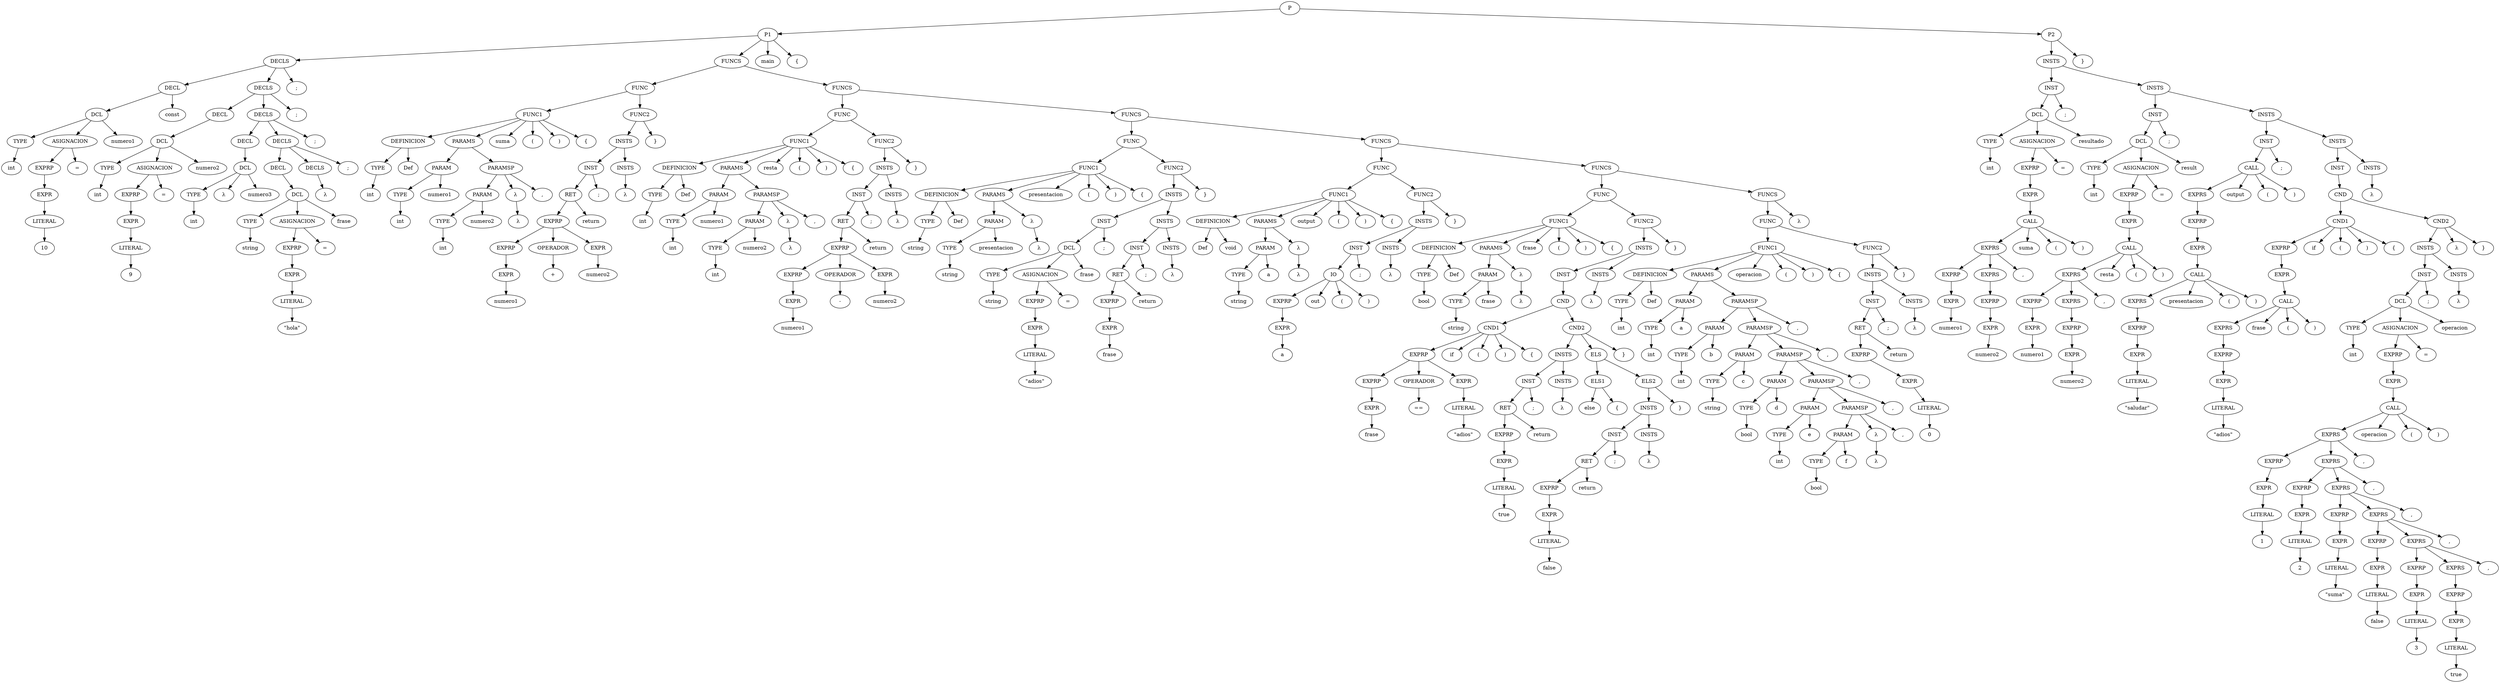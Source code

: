 strict digraph G {
  s0 [ label="TYPE" ];
  s1 [ label="int" ];
  s2 [ label="LITERAL" ];
  s3 [ label="10" ];
  s4 [ label="EXPR" ];
  s5 [ label="EXPRP" ];
  s6 [ label="ASIGNACION" ];
  s7 [ label="=" ];
  s8 [ label="DCL" ];
  s9 [ label="numero1" ];
  s10 [ label="DECL" ];
  s11 [ label="const" ];
  s12 [ label="TYPE" ];
  s13 [ label="int" ];
  s14 [ label="LITERAL" ];
  s15 [ label="9" ];
  s16 [ label="EXPR" ];
  s17 [ label="EXPRP" ];
  s18 [ label="ASIGNACION" ];
  s19 [ label="=" ];
  s20 [ label="DCL" ];
  s21 [ label="numero2" ];
  s22 [ label="DECL" ];
  s23 [ label="TYPE" ];
  s24 [ label="int" ];
  s25 [ label="λ" ];
  s26 [ label="DCL" ];
  s27 [ label="numero3" ];
  s28 [ label="DECL" ];
  s29 [ label="TYPE" ];
  s30 [ label="string" ];
  s31 [ label="LITERAL" ];
  s32 [ label="\"hola\"" ];
  s33 [ label="EXPR" ];
  s34 [ label="EXPRP" ];
  s35 [ label="ASIGNACION" ];
  s36 [ label="=" ];
  s37 [ label="DCL" ];
  s38 [ label="frase" ];
  s39 [ label="DECL" ];
  s40 [ label="DECLS" ];
  s41 [ label="λ" ];
  s42 [ label="DECLS" ];
  s43 [ label=";" ];
  s44 [ label="DECLS" ];
  s45 [ label=";" ];
  s46 [ label="DECLS" ];
  s47 [ label=";" ];
  s48 [ label="DECLS" ];
  s49 [ label=";" ];
  s50 [ label="TYPE" ];
  s51 [ label="int" ];
  s52 [ label="DEFINICION" ];
  s53 [ label="Def" ];
  s54 [ label="TYPE" ];
  s55 [ label="int" ];
  s56 [ label="PARAM" ];
  s57 [ label="numero1" ];
  s58 [ label="TYPE" ];
  s59 [ label="int" ];
  s60 [ label="PARAM" ];
  s61 [ label="numero2" ];
  s62 [ label="λ" ];
  s63 [ label="λ" ];
  s64 [ label="PARAMSP" ];
  s65 [ label="," ];
  s66 [ label="PARAMS" ];
  s67 [ label="FUNC1" ];
  s68 [ label="suma" ];
  s69 [ label="(" ];
  s70 [ label=")" ];
  s71 [ label="{" ];
  s72 [ label="EXPR" ];
  s73 [ label="numero1" ];
  s74 [ label="EXPRP" ];
  s75 [ label="OPERADOR" ];
  s76 [ label="+" ];
  s77 [ label="EXPR" ];
  s78 [ label="numero2" ];
  s79 [ label="EXPRP" ];
  s80 [ label="RET" ];
  s81 [ label="return" ];
  s82 [ label="INST" ];
  s83 [ label=";" ];
  s84 [ label="INSTS" ];
  s85 [ label="λ" ];
  s86 [ label="INSTS" ];
  s87 [ label="FUNC2" ];
  s88 [ label="}" ];
  s89 [ label="FUNC" ];
  s90 [ label="TYPE" ];
  s91 [ label="int" ];
  s92 [ label="DEFINICION" ];
  s93 [ label="Def" ];
  s94 [ label="TYPE" ];
  s95 [ label="int" ];
  s96 [ label="PARAM" ];
  s97 [ label="numero1" ];
  s98 [ label="TYPE" ];
  s99 [ label="int" ];
  s100 [ label="PARAM" ];
  s101 [ label="numero2" ];
  s102 [ label="λ" ];
  s103 [ label="λ" ];
  s104 [ label="PARAMSP" ];
  s105 [ label="," ];
  s106 [ label="PARAMS" ];
  s107 [ label="FUNC1" ];
  s108 [ label="resta" ];
  s109 [ label="(" ];
  s110 [ label=")" ];
  s111 [ label="{" ];
  s112 [ label="EXPR" ];
  s113 [ label="numero1" ];
  s114 [ label="EXPRP" ];
  s115 [ label="OPERADOR" ];
  s116 [ label="-" ];
  s117 [ label="EXPR" ];
  s118 [ label="numero2" ];
  s119 [ label="EXPRP" ];
  s120 [ label="RET" ];
  s121 [ label="return" ];
  s122 [ label="INST" ];
  s123 [ label=";" ];
  s124 [ label="INSTS" ];
  s125 [ label="λ" ];
  s126 [ label="INSTS" ];
  s127 [ label="FUNC2" ];
  s128 [ label="}" ];
  s129 [ label="FUNC" ];
  s130 [ label="TYPE" ];
  s131 [ label="string" ];
  s132 [ label="DEFINICION" ];
  s133 [ label="Def" ];
  s134 [ label="TYPE" ];
  s135 [ label="string" ];
  s136 [ label="PARAM" ];
  s137 [ label="presentacion" ];
  s138 [ label="λ" ];
  s139 [ label="λ" ];
  s140 [ label="PARAMS" ];
  s141 [ label="FUNC1" ];
  s142 [ label="presentacion" ];
  s143 [ label="(" ];
  s144 [ label=")" ];
  s145 [ label="{" ];
  s146 [ label="TYPE" ];
  s147 [ label="string" ];
  s148 [ label="LITERAL" ];
  s149 [ label="\"adios\"" ];
  s150 [ label="EXPR" ];
  s151 [ label="EXPRP" ];
  s152 [ label="ASIGNACION" ];
  s153 [ label="=" ];
  s154 [ label="DCL" ];
  s155 [ label="frase" ];
  s156 [ label="INST" ];
  s157 [ label=";" ];
  s158 [ label="EXPR" ];
  s159 [ label="frase" ];
  s160 [ label="EXPRP" ];
  s161 [ label="RET" ];
  s162 [ label="return" ];
  s163 [ label="INST" ];
  s164 [ label=";" ];
  s165 [ label="INSTS" ];
  s166 [ label="λ" ];
  s167 [ label="INSTS" ];
  s168 [ label="INSTS" ];
  s169 [ label="FUNC2" ];
  s170 [ label="}" ];
  s171 [ label="FUNC" ];
  s172 [ label="DEFINICION" ];
  s173 [ label="Def" ];
  s174 [ label="void" ];
  s175 [ label="TYPE" ];
  s176 [ label="string" ];
  s177 [ label="PARAM" ];
  s178 [ label="a" ];
  s179 [ label="λ" ];
  s180 [ label="λ" ];
  s181 [ label="PARAMS" ];
  s182 [ label="FUNC1" ];
  s183 [ label="output" ];
  s184 [ label="(" ];
  s185 [ label=")" ];
  s186 [ label="{" ];
  s187 [ label="EXPR" ];
  s188 [ label="a" ];
  s189 [ label="EXPRP" ];
  s190 [ label="IO" ];
  s191 [ label="out" ];
  s192 [ label="(" ];
  s193 [ label=")" ];
  s194 [ label="INST" ];
  s195 [ label=";" ];
  s196 [ label="INSTS" ];
  s197 [ label="λ" ];
  s198 [ label="INSTS" ];
  s199 [ label="FUNC2" ];
  s200 [ label="}" ];
  s201 [ label="FUNC" ];
  s202 [ label="TYPE" ];
  s203 [ label="bool" ];
  s204 [ label="DEFINICION" ];
  s205 [ label="Def" ];
  s206 [ label="TYPE" ];
  s207 [ label="string" ];
  s208 [ label="PARAM" ];
  s209 [ label="frase" ];
  s210 [ label="λ" ];
  s211 [ label="λ" ];
  s212 [ label="PARAMS" ];
  s213 [ label="FUNC1" ];
  s214 [ label="frase" ];
  s215 [ label="(" ];
  s216 [ label=")" ];
  s217 [ label="{" ];
  s218 [ label="EXPR" ];
  s219 [ label="frase" ];
  s220 [ label="EXPRP" ];
  s221 [ label="OPERADOR" ];
  s222 [ label="==" ];
  s223 [ label="LITERAL" ];
  s224 [ label="\"adios\"" ];
  s225 [ label="EXPR" ];
  s226 [ label="EXPRP" ];
  s227 [ label="CND1" ];
  s228 [ label="if" ];
  s229 [ label="(" ];
  s230 [ label=")" ];
  s231 [ label="{" ];
  s232 [ label="LITERAL" ];
  s233 [ label="true" ];
  s234 [ label="EXPR" ];
  s235 [ label="EXPRP" ];
  s236 [ label="RET" ];
  s237 [ label="return" ];
  s238 [ label="INST" ];
  s239 [ label=";" ];
  s240 [ label="INSTS" ];
  s241 [ label="λ" ];
  s242 [ label="INSTS" ];
  s243 [ label="ELS1" ];
  s244 [ label="else" ];
  s245 [ label="{" ];
  s246 [ label="LITERAL" ];
  s247 [ label="false" ];
  s248 [ label="EXPR" ];
  s249 [ label="EXPRP" ];
  s250 [ label="RET" ];
  s251 [ label="return" ];
  s252 [ label="INST" ];
  s253 [ label=";" ];
  s254 [ label="INSTS" ];
  s255 [ label="λ" ];
  s256 [ label="INSTS" ];
  s257 [ label="ELS2" ];
  s258 [ label="}" ];
  s259 [ label="ELS" ];
  s260 [ label="CND2" ];
  s261 [ label="}" ];
  s262 [ label="CND" ];
  s263 [ label="INST" ];
  s264 [ label="INSTS" ];
  s265 [ label="λ" ];
  s266 [ label="INSTS" ];
  s267 [ label="FUNC2" ];
  s268 [ label="}" ];
  s269 [ label="FUNC" ];
  s270 [ label="TYPE" ];
  s271 [ label="int" ];
  s272 [ label="DEFINICION" ];
  s273 [ label="Def" ];
  s274 [ label="TYPE" ];
  s275 [ label="int" ];
  s276 [ label="PARAM" ];
  s277 [ label="a" ];
  s278 [ label="TYPE" ];
  s279 [ label="int" ];
  s280 [ label="PARAM" ];
  s281 [ label="b" ];
  s282 [ label="TYPE" ];
  s283 [ label="string" ];
  s284 [ label="PARAM" ];
  s285 [ label="c" ];
  s286 [ label="TYPE" ];
  s287 [ label="bool" ];
  s288 [ label="PARAM" ];
  s289 [ label="d" ];
  s290 [ label="TYPE" ];
  s291 [ label="int" ];
  s292 [ label="PARAM" ];
  s293 [ label="e" ];
  s294 [ label="TYPE" ];
  s295 [ label="bool" ];
  s296 [ label="PARAM" ];
  s297 [ label="f" ];
  s298 [ label="λ" ];
  s299 [ label="λ" ];
  s300 [ label="PARAMSP" ];
  s301 [ label="," ];
  s302 [ label="PARAMSP" ];
  s303 [ label="," ];
  s304 [ label="PARAMSP" ];
  s305 [ label="," ];
  s306 [ label="PARAMSP" ];
  s307 [ label="," ];
  s308 [ label="PARAMSP" ];
  s309 [ label="," ];
  s310 [ label="PARAMS" ];
  s311 [ label="FUNC1" ];
  s312 [ label="operacion" ];
  s313 [ label="(" ];
  s314 [ label=")" ];
  s315 [ label="{" ];
  s316 [ label="LITERAL" ];
  s317 [ label="0" ];
  s318 [ label="EXPR" ];
  s319 [ label="EXPRP" ];
  s320 [ label="RET" ];
  s321 [ label="return" ];
  s322 [ label="INST" ];
  s323 [ label=";" ];
  s324 [ label="INSTS" ];
  s325 [ label="λ" ];
  s326 [ label="INSTS" ];
  s327 [ label="FUNC2" ];
  s328 [ label="}" ];
  s329 [ label="FUNC" ];
  s330 [ label="λ" ];
  s331 [ label="FUNCS" ];
  s332 [ label="FUNCS" ];
  s333 [ label="FUNCS" ];
  s334 [ label="FUNCS" ];
  s335 [ label="FUNCS" ];
  s336 [ label="FUNCS" ];
  s337 [ label="P1" ];
  s338 [ label="main" ];
  s339 [ label="{" ];
  s340 [ label="TYPE" ];
  s341 [ label="int" ];
  s342 [ label="EXPR" ];
  s343 [ label="numero1" ];
  s344 [ label="EXPRP" ];
  s345 [ label="EXPR" ];
  s346 [ label="numero2" ];
  s347 [ label="EXPRP" ];
  s348 [ label="EXPRS" ];
  s349 [ label="EXPRS" ];
  s350 [ label="," ];
  s351 [ label="CALL" ];
  s352 [ label="suma" ];
  s353 [ label="(" ];
  s354 [ label=")" ];
  s355 [ label="EXPR" ];
  s356 [ label="EXPRP" ];
  s357 [ label="ASIGNACION" ];
  s358 [ label="=" ];
  s359 [ label="DCL" ];
  s360 [ label="resultado" ];
  s361 [ label="INST" ];
  s362 [ label=";" ];
  s363 [ label="TYPE" ];
  s364 [ label="int" ];
  s365 [ label="EXPR" ];
  s366 [ label="numero1" ];
  s367 [ label="EXPRP" ];
  s368 [ label="EXPR" ];
  s369 [ label="numero2" ];
  s370 [ label="EXPRP" ];
  s371 [ label="EXPRS" ];
  s372 [ label="EXPRS" ];
  s373 [ label="," ];
  s374 [ label="CALL" ];
  s375 [ label="resta" ];
  s376 [ label="(" ];
  s377 [ label=")" ];
  s378 [ label="EXPR" ];
  s379 [ label="EXPRP" ];
  s380 [ label="ASIGNACION" ];
  s381 [ label="=" ];
  s382 [ label="DCL" ];
  s383 [ label="result" ];
  s384 [ label="INST" ];
  s385 [ label=";" ];
  s386 [ label="LITERAL" ];
  s387 [ label="\"saludar\"" ];
  s388 [ label="EXPR" ];
  s389 [ label="EXPRP" ];
  s390 [ label="EXPRS" ];
  s391 [ label="CALL" ];
  s392 [ label="presentacion" ];
  s393 [ label="(" ];
  s394 [ label=")" ];
  s395 [ label="EXPR" ];
  s396 [ label="EXPRP" ];
  s397 [ label="EXPRS" ];
  s398 [ label="CALL" ];
  s399 [ label="output" ];
  s400 [ label="(" ];
  s401 [ label=")" ];
  s402 [ label="INST" ];
  s403 [ label=";" ];
  s404 [ label="LITERAL" ];
  s405 [ label="\"adios\"" ];
  s406 [ label="EXPR" ];
  s407 [ label="EXPRP" ];
  s408 [ label="EXPRS" ];
  s409 [ label="CALL" ];
  s410 [ label="frase" ];
  s411 [ label="(" ];
  s412 [ label=")" ];
  s413 [ label="EXPR" ];
  s414 [ label="EXPRP" ];
  s415 [ label="CND1" ];
  s416 [ label="if" ];
  s417 [ label="(" ];
  s418 [ label=")" ];
  s419 [ label="{" ];
  s420 [ label="TYPE" ];
  s421 [ label="int" ];
  s422 [ label="LITERAL" ];
  s423 [ label="1" ];
  s424 [ label="EXPR" ];
  s425 [ label="EXPRP" ];
  s426 [ label="LITERAL" ];
  s427 [ label="2" ];
  s428 [ label="EXPR" ];
  s429 [ label="EXPRP" ];
  s430 [ label="LITERAL" ];
  s431 [ label="\"suma\"" ];
  s432 [ label="EXPR" ];
  s433 [ label="EXPRP" ];
  s434 [ label="LITERAL" ];
  s435 [ label="false" ];
  s436 [ label="EXPR" ];
  s437 [ label="EXPRP" ];
  s438 [ label="LITERAL" ];
  s439 [ label="3" ];
  s440 [ label="EXPR" ];
  s441 [ label="EXPRP" ];
  s442 [ label="LITERAL" ];
  s443 [ label="true" ];
  s444 [ label="EXPR" ];
  s445 [ label="EXPRP" ];
  s446 [ label="EXPRS" ];
  s447 [ label="EXPRS" ];
  s448 [ label="," ];
  s449 [ label="EXPRS" ];
  s450 [ label="," ];
  s451 [ label="EXPRS" ];
  s452 [ label="," ];
  s453 [ label="EXPRS" ];
  s454 [ label="," ];
  s455 [ label="EXPRS" ];
  s456 [ label="," ];
  s457 [ label="CALL" ];
  s458 [ label="operacion" ];
  s459 [ label="(" ];
  s460 [ label=")" ];
  s461 [ label="EXPR" ];
  s462 [ label="EXPRP" ];
  s463 [ label="ASIGNACION" ];
  s464 [ label="=" ];
  s465 [ label="DCL" ];
  s466 [ label="operacion" ];
  s467 [ label="INST" ];
  s468 [ label=";" ];
  s469 [ label="INSTS" ];
  s470 [ label="λ" ];
  s471 [ label="INSTS" ];
  s472 [ label="λ" ];
  s473 [ label="CND2" ];
  s474 [ label="}" ];
  s475 [ label="CND" ];
  s476 [ label="INST" ];
  s477 [ label="INSTS" ];
  s478 [ label="λ" ];
  s479 [ label="INSTS" ];
  s480 [ label="INSTS" ];
  s481 [ label="INSTS" ];
  s482 [ label="INSTS" ];
  s483 [ label="P2" ];
  s484 [ label="}" ];
  s485 [ label="P" ];
  s0 -> s1;
  s2 -> s3;
  s4 -> s2;
  s5 -> s4;
  s6 -> s7;
  s6 -> s5;
  s8 -> s0;
  s8 -> s9;
  s8 -> s6;
  s10 -> s11;
  s10 -> s8;
  s12 -> s13;
  s14 -> s15;
  s16 -> s14;
  s17 -> s16;
  s18 -> s19;
  s18 -> s17;
  s20 -> s12;
  s20 -> s21;
  s20 -> s18;
  s22 -> s20;
  s23 -> s24;
  s26 -> s23;
  s26 -> s27;
  s26 -> s25;
  s28 -> s26;
  s29 -> s30;
  s31 -> s32;
  s33 -> s31;
  s34 -> s33;
  s35 -> s36;
  s35 -> s34;
  s37 -> s29;
  s37 -> s38;
  s37 -> s35;
  s39 -> s37;
  s40 -> s41;
  s42 -> s39;
  s42 -> s43;
  s42 -> s40;
  s44 -> s28;
  s44 -> s45;
  s44 -> s42;
  s46 -> s22;
  s46 -> s47;
  s46 -> s44;
  s48 -> s10;
  s48 -> s49;
  s48 -> s46;
  s50 -> s51;
  s52 -> s53;
  s52 -> s50;
  s54 -> s55;
  s56 -> s54;
  s56 -> s57;
  s58 -> s59;
  s60 -> s58;
  s60 -> s61;
  s62 -> s63;
  s64 -> s65;
  s64 -> s60;
  s64 -> s62;
  s66 -> s56;
  s66 -> s64;
  s67 -> s52;
  s67 -> s68;
  s67 -> s69;
  s67 -> s66;
  s67 -> s70;
  s67 -> s71;
  s72 -> s73;
  s74 -> s72;
  s75 -> s76;
  s77 -> s78;
  s79 -> s74;
  s79 -> s75;
  s79 -> s77;
  s80 -> s81;
  s80 -> s79;
  s82 -> s80;
  s82 -> s83;
  s84 -> s85;
  s86 -> s82;
  s86 -> s84;
  s87 -> s86;
  s87 -> s88;
  s89 -> s67;
  s89 -> s87;
  s90 -> s91;
  s92 -> s93;
  s92 -> s90;
  s94 -> s95;
  s96 -> s94;
  s96 -> s97;
  s98 -> s99;
  s100 -> s98;
  s100 -> s101;
  s102 -> s103;
  s104 -> s105;
  s104 -> s100;
  s104 -> s102;
  s106 -> s96;
  s106 -> s104;
  s107 -> s92;
  s107 -> s108;
  s107 -> s109;
  s107 -> s106;
  s107 -> s110;
  s107 -> s111;
  s112 -> s113;
  s114 -> s112;
  s115 -> s116;
  s117 -> s118;
  s119 -> s114;
  s119 -> s115;
  s119 -> s117;
  s120 -> s121;
  s120 -> s119;
  s122 -> s120;
  s122 -> s123;
  s124 -> s125;
  s126 -> s122;
  s126 -> s124;
  s127 -> s126;
  s127 -> s128;
  s129 -> s107;
  s129 -> s127;
  s130 -> s131;
  s132 -> s133;
  s132 -> s130;
  s134 -> s135;
  s136 -> s134;
  s136 -> s137;
  s138 -> s139;
  s140 -> s136;
  s140 -> s138;
  s141 -> s132;
  s141 -> s142;
  s141 -> s143;
  s141 -> s140;
  s141 -> s144;
  s141 -> s145;
  s146 -> s147;
  s148 -> s149;
  s150 -> s148;
  s151 -> s150;
  s152 -> s153;
  s152 -> s151;
  s154 -> s146;
  s154 -> s155;
  s154 -> s152;
  s156 -> s154;
  s156 -> s157;
  s158 -> s159;
  s160 -> s158;
  s161 -> s162;
  s161 -> s160;
  s163 -> s161;
  s163 -> s164;
  s165 -> s166;
  s167 -> s163;
  s167 -> s165;
  s168 -> s156;
  s168 -> s167;
  s169 -> s168;
  s169 -> s170;
  s171 -> s141;
  s171 -> s169;
  s172 -> s173;
  s172 -> s174;
  s175 -> s176;
  s177 -> s175;
  s177 -> s178;
  s179 -> s180;
  s181 -> s177;
  s181 -> s179;
  s182 -> s172;
  s182 -> s183;
  s182 -> s184;
  s182 -> s181;
  s182 -> s185;
  s182 -> s186;
  s187 -> s188;
  s189 -> s187;
  s190 -> s191;
  s190 -> s192;
  s190 -> s189;
  s190 -> s193;
  s194 -> s190;
  s194 -> s195;
  s196 -> s197;
  s198 -> s194;
  s198 -> s196;
  s199 -> s198;
  s199 -> s200;
  s201 -> s182;
  s201 -> s199;
  s202 -> s203;
  s204 -> s205;
  s204 -> s202;
  s206 -> s207;
  s208 -> s206;
  s208 -> s209;
  s210 -> s211;
  s212 -> s208;
  s212 -> s210;
  s213 -> s204;
  s213 -> s214;
  s213 -> s215;
  s213 -> s212;
  s213 -> s216;
  s213 -> s217;
  s218 -> s219;
  s220 -> s218;
  s221 -> s222;
  s223 -> s224;
  s225 -> s223;
  s226 -> s220;
  s226 -> s221;
  s226 -> s225;
  s227 -> s228;
  s227 -> s229;
  s227 -> s226;
  s227 -> s230;
  s227 -> s231;
  s232 -> s233;
  s234 -> s232;
  s235 -> s234;
  s236 -> s237;
  s236 -> s235;
  s238 -> s236;
  s238 -> s239;
  s240 -> s241;
  s242 -> s238;
  s242 -> s240;
  s243 -> s244;
  s243 -> s245;
  s246 -> s247;
  s248 -> s246;
  s249 -> s248;
  s250 -> s251;
  s250 -> s249;
  s252 -> s250;
  s252 -> s253;
  s254 -> s255;
  s256 -> s252;
  s256 -> s254;
  s257 -> s256;
  s257 -> s258;
  s259 -> s243;
  s259 -> s257;
  s260 -> s242;
  s260 -> s261;
  s260 -> s259;
  s262 -> s227;
  s262 -> s260;
  s263 -> s262;
  s264 -> s265;
  s266 -> s263;
  s266 -> s264;
  s267 -> s266;
  s267 -> s268;
  s269 -> s213;
  s269 -> s267;
  s270 -> s271;
  s272 -> s273;
  s272 -> s270;
  s274 -> s275;
  s276 -> s274;
  s276 -> s277;
  s278 -> s279;
  s280 -> s278;
  s280 -> s281;
  s282 -> s283;
  s284 -> s282;
  s284 -> s285;
  s286 -> s287;
  s288 -> s286;
  s288 -> s289;
  s290 -> s291;
  s292 -> s290;
  s292 -> s293;
  s294 -> s295;
  s296 -> s294;
  s296 -> s297;
  s298 -> s299;
  s300 -> s301;
  s300 -> s296;
  s300 -> s298;
  s302 -> s303;
  s302 -> s292;
  s302 -> s300;
  s304 -> s305;
  s304 -> s288;
  s304 -> s302;
  s306 -> s307;
  s306 -> s284;
  s306 -> s304;
  s308 -> s309;
  s308 -> s280;
  s308 -> s306;
  s310 -> s276;
  s310 -> s308;
  s311 -> s272;
  s311 -> s312;
  s311 -> s313;
  s311 -> s310;
  s311 -> s314;
  s311 -> s315;
  s316 -> s317;
  s318 -> s316;
  s319 -> s318;
  s320 -> s321;
  s320 -> s319;
  s322 -> s320;
  s322 -> s323;
  s324 -> s325;
  s326 -> s322;
  s326 -> s324;
  s327 -> s326;
  s327 -> s328;
  s329 -> s311;
  s329 -> s327;
  s331 -> s329;
  s331 -> s330;
  s332 -> s269;
  s332 -> s331;
  s333 -> s201;
  s333 -> s332;
  s334 -> s171;
  s334 -> s333;
  s335 -> s129;
  s335 -> s334;
  s336 -> s89;
  s336 -> s335;
  s337 -> s48;
  s337 -> s336;
  s337 -> s338;
  s337 -> s339;
  s340 -> s341;
  s342 -> s343;
  s344 -> s342;
  s345 -> s346;
  s347 -> s345;
  s348 -> s347;
  s349 -> s344;
  s349 -> s350;
  s349 -> s348;
  s351 -> s352;
  s351 -> s353;
  s351 -> s349;
  s351 -> s354;
  s355 -> s351;
  s356 -> s355;
  s357 -> s358;
  s357 -> s356;
  s359 -> s340;
  s359 -> s360;
  s359 -> s357;
  s361 -> s359;
  s361 -> s362;
  s363 -> s364;
  s365 -> s366;
  s367 -> s365;
  s368 -> s369;
  s370 -> s368;
  s371 -> s370;
  s372 -> s367;
  s372 -> s373;
  s372 -> s371;
  s374 -> s375;
  s374 -> s376;
  s374 -> s372;
  s374 -> s377;
  s378 -> s374;
  s379 -> s378;
  s380 -> s381;
  s380 -> s379;
  s382 -> s363;
  s382 -> s383;
  s382 -> s380;
  s384 -> s382;
  s384 -> s385;
  s386 -> s387;
  s388 -> s386;
  s389 -> s388;
  s390 -> s389;
  s391 -> s392;
  s391 -> s393;
  s391 -> s390;
  s391 -> s394;
  s395 -> s391;
  s396 -> s395;
  s397 -> s396;
  s398 -> s399;
  s398 -> s400;
  s398 -> s397;
  s398 -> s401;
  s402 -> s398;
  s402 -> s403;
  s404 -> s405;
  s406 -> s404;
  s407 -> s406;
  s408 -> s407;
  s409 -> s410;
  s409 -> s411;
  s409 -> s408;
  s409 -> s412;
  s413 -> s409;
  s414 -> s413;
  s415 -> s416;
  s415 -> s417;
  s415 -> s414;
  s415 -> s418;
  s415 -> s419;
  s420 -> s421;
  s422 -> s423;
  s424 -> s422;
  s425 -> s424;
  s426 -> s427;
  s428 -> s426;
  s429 -> s428;
  s430 -> s431;
  s432 -> s430;
  s433 -> s432;
  s434 -> s435;
  s436 -> s434;
  s437 -> s436;
  s438 -> s439;
  s440 -> s438;
  s441 -> s440;
  s442 -> s443;
  s444 -> s442;
  s445 -> s444;
  s446 -> s445;
  s447 -> s441;
  s447 -> s448;
  s447 -> s446;
  s449 -> s437;
  s449 -> s450;
  s449 -> s447;
  s451 -> s433;
  s451 -> s452;
  s451 -> s449;
  s453 -> s429;
  s453 -> s454;
  s453 -> s451;
  s455 -> s425;
  s455 -> s456;
  s455 -> s453;
  s457 -> s458;
  s457 -> s459;
  s457 -> s455;
  s457 -> s460;
  s461 -> s457;
  s462 -> s461;
  s463 -> s464;
  s463 -> s462;
  s465 -> s420;
  s465 -> s466;
  s465 -> s463;
  s467 -> s465;
  s467 -> s468;
  s469 -> s470;
  s471 -> s467;
  s471 -> s469;
  s473 -> s471;
  s473 -> s474;
  s473 -> s472;
  s475 -> s415;
  s475 -> s473;
  s476 -> s475;
  s477 -> s478;
  s479 -> s476;
  s479 -> s477;
  s480 -> s402;
  s480 -> s479;
  s481 -> s384;
  s481 -> s480;
  s482 -> s361;
  s482 -> s481;
  s483 -> s482;
  s483 -> s484;
  s485 -> s337;
  s485 -> s483;
}
